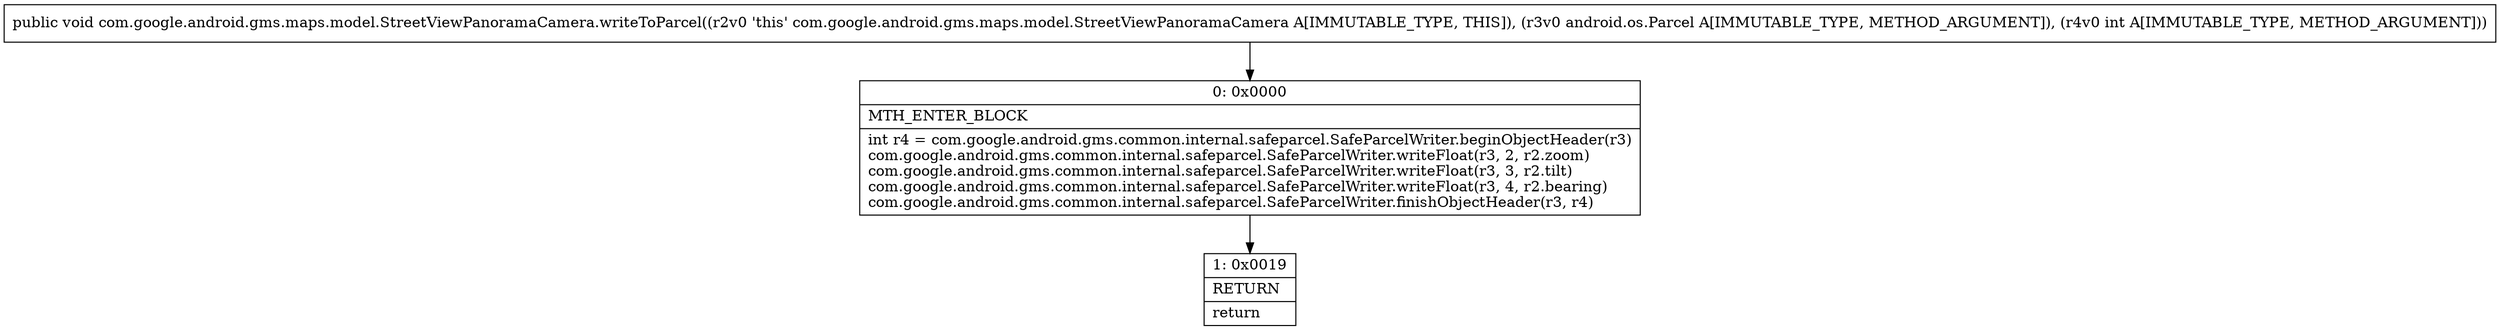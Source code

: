 digraph "CFG forcom.google.android.gms.maps.model.StreetViewPanoramaCamera.writeToParcel(Landroid\/os\/Parcel;I)V" {
Node_0 [shape=record,label="{0\:\ 0x0000|MTH_ENTER_BLOCK\l|int r4 = com.google.android.gms.common.internal.safeparcel.SafeParcelWriter.beginObjectHeader(r3)\lcom.google.android.gms.common.internal.safeparcel.SafeParcelWriter.writeFloat(r3, 2, r2.zoom)\lcom.google.android.gms.common.internal.safeparcel.SafeParcelWriter.writeFloat(r3, 3, r2.tilt)\lcom.google.android.gms.common.internal.safeparcel.SafeParcelWriter.writeFloat(r3, 4, r2.bearing)\lcom.google.android.gms.common.internal.safeparcel.SafeParcelWriter.finishObjectHeader(r3, r4)\l}"];
Node_1 [shape=record,label="{1\:\ 0x0019|RETURN\l|return\l}"];
MethodNode[shape=record,label="{public void com.google.android.gms.maps.model.StreetViewPanoramaCamera.writeToParcel((r2v0 'this' com.google.android.gms.maps.model.StreetViewPanoramaCamera A[IMMUTABLE_TYPE, THIS]), (r3v0 android.os.Parcel A[IMMUTABLE_TYPE, METHOD_ARGUMENT]), (r4v0 int A[IMMUTABLE_TYPE, METHOD_ARGUMENT])) }"];
MethodNode -> Node_0;
Node_0 -> Node_1;
}

